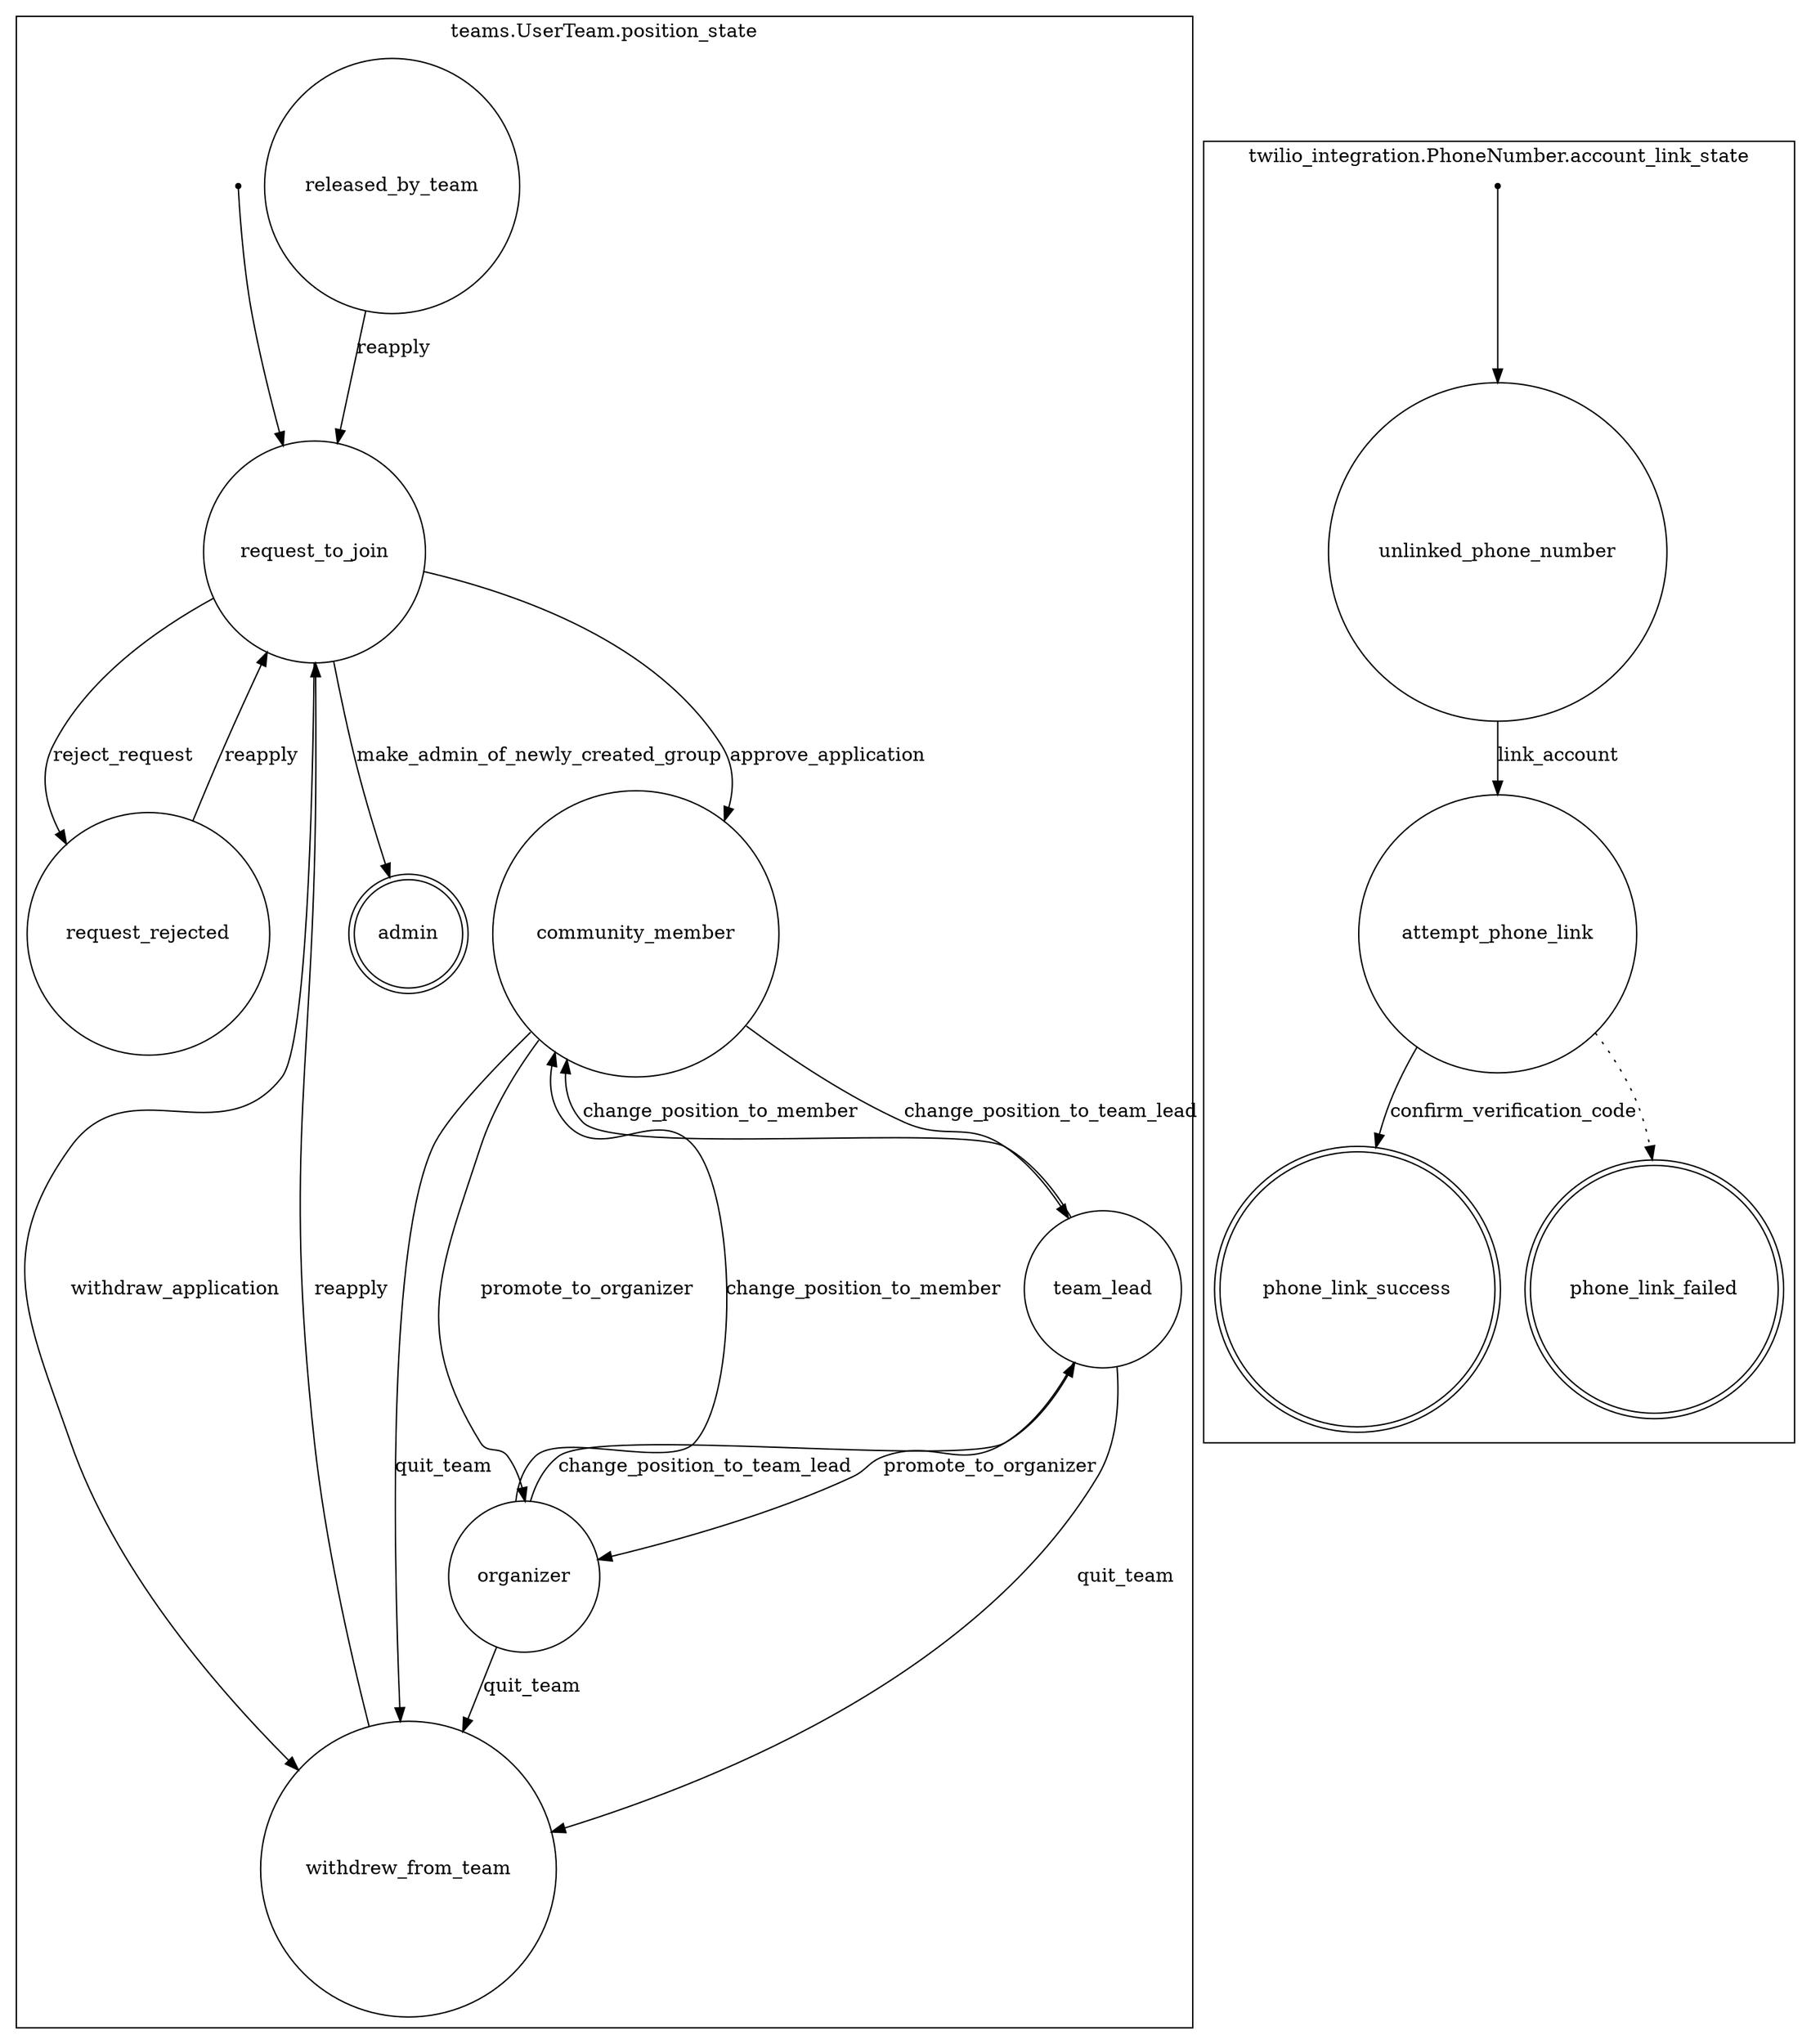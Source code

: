 digraph {
	subgraph cluster_teams_UserTeam_position_state {
		graph [label="teams.UserTeam.position_state"]
		"teams.user_team.position_state.admin" [label=admin shape=doublecircle]
		"teams.user_team.position_state.request_rejected" [label=request_rejected shape=circle]
		"teams.user_team.position_state.team_lead" [label=team_lead shape=circle]
		"teams.user_team.position_state.community_member" [label=community_member shape=circle]
		"teams.user_team.position_state.organizer" [label=organizer shape=circle]
		"teams.user_team.position_state.released_by_team" [label=released_by_team shape=circle]
		"teams.user_team.position_state.withdrew_from_team" [label=withdrew_from_team shape=circle]
		"teams.user_team.position_state.request_to_join" [label=request_to_join shape=circle]
		"teams.user_team.position_state._initial" [label="" shape=point]
		"teams.user_team.position_state._initial" -> "teams.user_team.position_state.request_to_join"
		"teams.user_team.position_state.community_member" -> "teams.user_team.position_state.team_lead" [label=change_position_to_team_lead]
		"teams.user_team.position_state.organizer" -> "teams.user_team.position_state.team_lead" [label=change_position_to_team_lead]
		"teams.user_team.position_state.team_lead" -> "teams.user_team.position_state.organizer" [label=promote_to_organizer]
		"teams.user_team.position_state.community_member" -> "teams.user_team.position_state.withdrew_from_team" [label=quit_team]
		"teams.user_team.position_state.team_lead" -> "teams.user_team.position_state.withdrew_from_team" [label=quit_team]
		"teams.user_team.position_state.organizer" -> "teams.user_team.position_state.withdrew_from_team" [label=quit_team]
		"teams.user_team.position_state.released_by_team" -> "teams.user_team.position_state.request_to_join" [label=reapply]
		"teams.user_team.position_state.request_to_join" -> "teams.user_team.position_state.withdrew_from_team" [label=withdraw_application]
		"teams.user_team.position_state.community_member" -> "teams.user_team.position_state.organizer" [label=promote_to_organizer]
		"teams.user_team.position_state.request_to_join" -> "teams.user_team.position_state.request_rejected" [label=reject_request]
		"teams.user_team.position_state.request_rejected" -> "teams.user_team.position_state.request_to_join" [label=reapply]
		"teams.user_team.position_state.request_to_join" -> "teams.user_team.position_state.admin" [label=make_admin_of_newly_created_group]
		"teams.user_team.position_state.withdrew_from_team" -> "teams.user_team.position_state.request_to_join" [label=reapply]
		"teams.user_team.position_state.team_lead" -> "teams.user_team.position_state.community_member" [label=change_position_to_member]
		"teams.user_team.position_state.request_to_join" -> "teams.user_team.position_state.community_member" [label=approve_application]
		"teams.user_team.position_state.organizer" -> "teams.user_team.position_state.community_member" [label=change_position_to_member]
	}
	subgraph cluster_twilio_integration_PhoneNumber_account_link_state {
		graph [label="twilio_integration.PhoneNumber.account_link_state"]
		"twilio_integration.phone_number.account_link_state.phone_link_success" [label=phone_link_success shape=doublecircle]
		"twilio_integration.phone_number.account_link_state.phone_link_failed" [label=phone_link_failed shape=doublecircle]
		"twilio_integration.phone_number.account_link_state.unlinked_phone_number" [label=unlinked_phone_number shape=circle]
		"twilio_integration.phone_number.account_link_state._initial" [label="" shape=point]
		"twilio_integration.phone_number.account_link_state._initial" -> "twilio_integration.phone_number.account_link_state.unlinked_phone_number"
		"twilio_integration.phone_number.account_link_state.attempt_phone_link" [label=attempt_phone_link shape=circle]
		"twilio_integration.phone_number.account_link_state.attempt_phone_link" -> "twilio_integration.phone_number.account_link_state.phone_link_failed" [style=dotted]
		"twilio_integration.phone_number.account_link_state.attempt_phone_link" -> "twilio_integration.phone_number.account_link_state.phone_link_success" [label=confirm_verification_code]
		"twilio_integration.phone_number.account_link_state.unlinked_phone_number" -> "twilio_integration.phone_number.account_link_state.attempt_phone_link" [label=link_account]
	}
}
